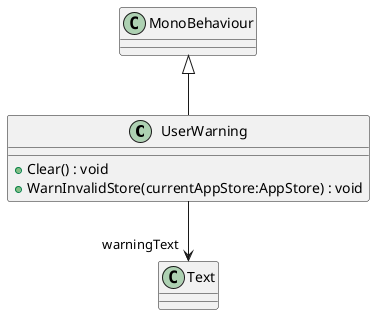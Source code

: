 @startuml
class UserWarning {
    + Clear() : void
    + WarnInvalidStore(currentAppStore:AppStore) : void
}
MonoBehaviour <|-- UserWarning
UserWarning --> "warningText" Text
@enduml
